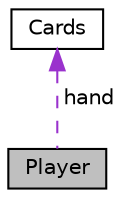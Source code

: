 digraph "Player"
{
 // LATEX_PDF_SIZE
  edge [fontname="Helvetica",fontsize="10",labelfontname="Helvetica",labelfontsize="10"];
  node [fontname="Helvetica",fontsize="10",shape=record];
  Node1 [label="Player",height=0.2,width=0.4,color="black", fillcolor="grey75", style="filled", fontcolor="black",tooltip="the structure containing the player"];
  Node2 -> Node1 [dir="back",color="darkorchid3",fontsize="10",style="dashed",label=" hand" ];
  Node2 [label="Cards",height=0.2,width=0.4,color="black", fillcolor="white", style="filled",URL="$struct_cards.html",tooltip="the structure containing one card"];
}
